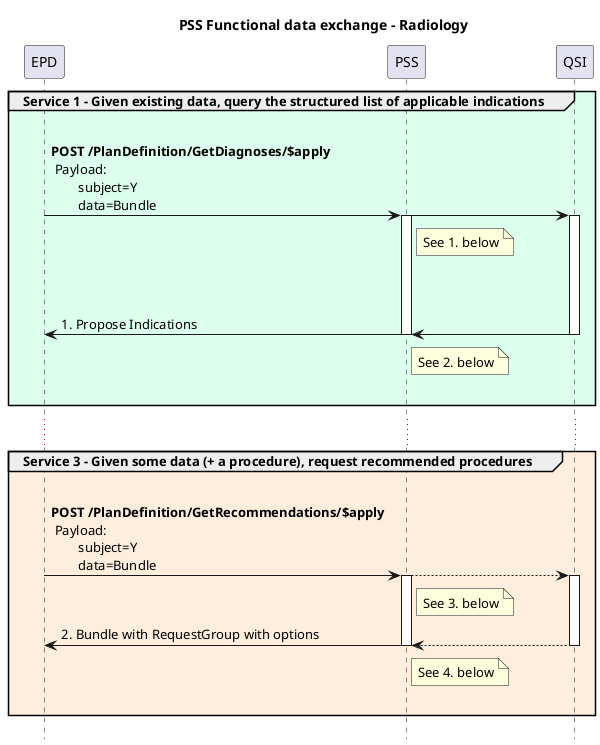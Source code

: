 @startuml
!pragma teoz true
Title PSS Functional data exchange - Radiology
hide footbox

group #DFE Service 1 - Given existing data, query the structured list of applicable indications
        EPD -> PSS : \n**POST /PlanDefinition/GetDiagnoses/$apply**\n Payload:\n        subject=Y\n        data=Bundle
        & PSS -> QSI 
        & PSS -[hidden]-> QSI : "                                      "
        'PSS -> QSI : GET /indications
        activate PSS
        activate QSI

        note right of PSS
See 1. below
        end note

       |||
       ||| 
        QSI -> PSS 
        & PSS -> EPD: 1. Propose Indications

        deactivate PSS
        deactivate QSI

note right of PSS
See 2. below
end note


        |||
end
...
group #fed Service 3 - Given some data (+ a procedure), request recommended procedures
        EPD -> PSS : \n**POST /PlanDefinition/GetRecommendations/$apply**\n Payload:\n        subject=Y\n        data=Bundle
        & PSS --> QSI 
        & PSS -[hidden]-> QSI : "                                      "

        activate PSS
        activate QSI

note right of PSS
See 3. below
end note


        QSI --> PSS 
        & PSS -> EPD: 2. Bundle with RequestGroup with options

        deactivate PSS
        deactivate QSI

note right of PSS
See 4. below
end note

        |||

end
@enduml
